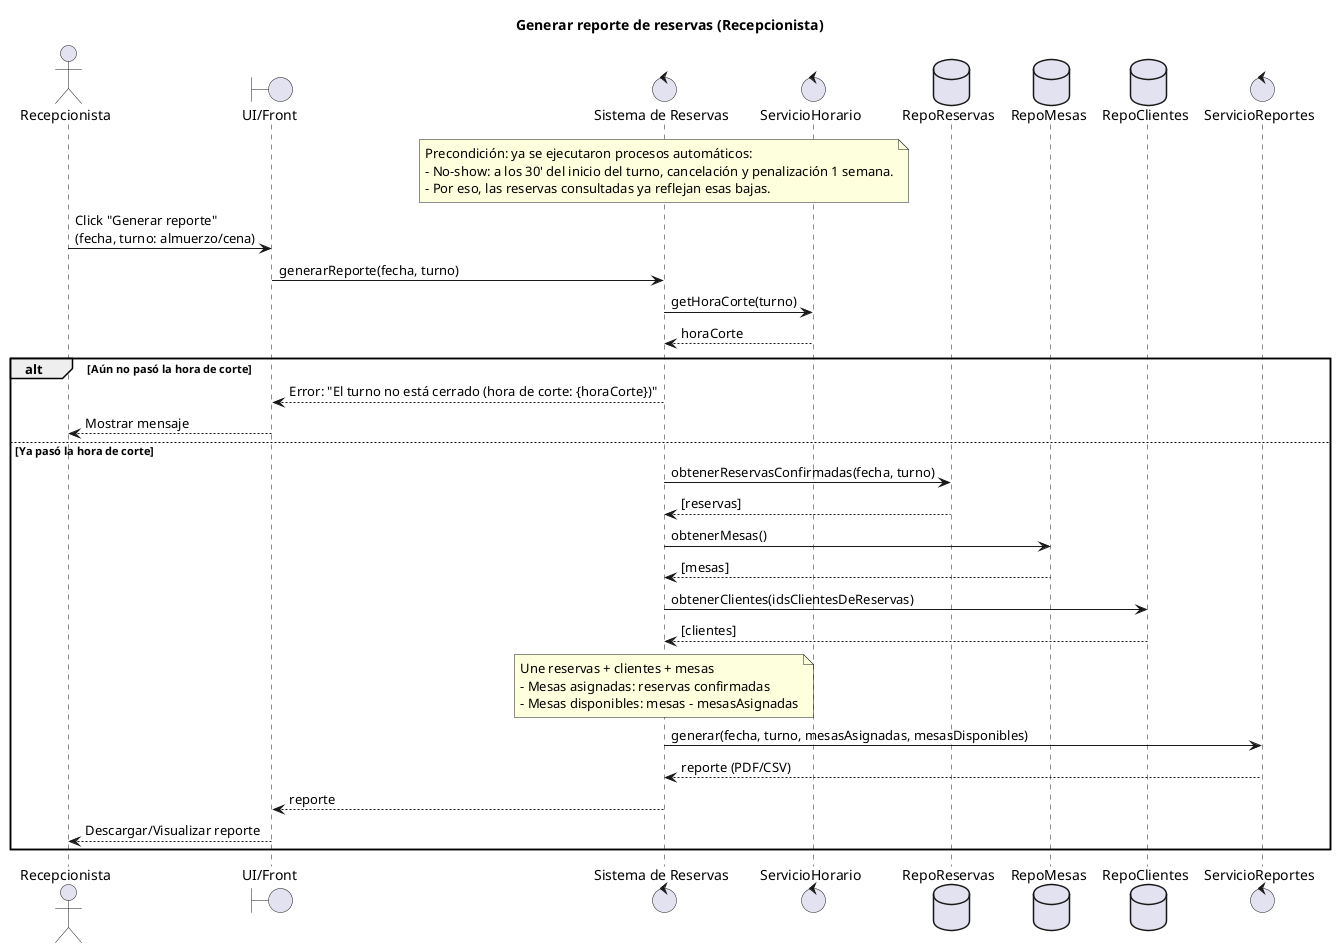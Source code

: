 @startuml
title Generar reporte de reservas (Recepcionista)

actor Recepcionista as R
boundary "UI/Front" as UI
control "Sistema de Reservas" as S
control "ServicioHorario" as SH
database "RepoReservas" as RR
database "RepoMesas" as RM
database "RepoClientes" as RC
control "ServicioReportes" as SRpt

' Precondición informativa (no-show/penalizaciones gestionadas por job aparte)
note over S
  Precondición: ya se ejecutaron procesos automáticos:
  - No-show: a los 30' del inicio del turno, cancelación y penalización 1 semana.
  - Por eso, las reservas consultadas ya reflejan esas bajas.
end note

R -> UI: Click "Generar reporte"\n(fecha, turno: almuerzo/cena)
UI -> S: generarReporte(fecha, turno)

S -> SH: getHoraCorte(turno)
SH --> S: horaCorte

alt Aún no pasó la hora de corte
  S --> UI: Error: "El turno no está cerrado (hora de corte: {horaCorte})"
  UI --> R: Mostrar mensaje
else Ya pasó la hora de corte
  S -> RR: obtenerReservasConfirmadas(fecha, turno)
  RR --> S: [reservas]

  S -> RM: obtenerMesas()
  RM --> S: [mesas]

  S -> RC: obtenerClientes(idsClientesDeReservas)
  RC --> S: [clientes]

  note over S
    Une reservas + clientes + mesas
    - Mesas asignadas: reservas confirmadas
    - Mesas disponibles: mesas - mesasAsignadas
  end note

  S -> SRpt: generar(fecha, turno, mesasAsignadas, mesasDisponibles)
  SRpt --> S: reporte (PDF/CSV)

  S --> UI: reporte
  UI --> R: Descargar/Visualizar reporte
end

@enduml